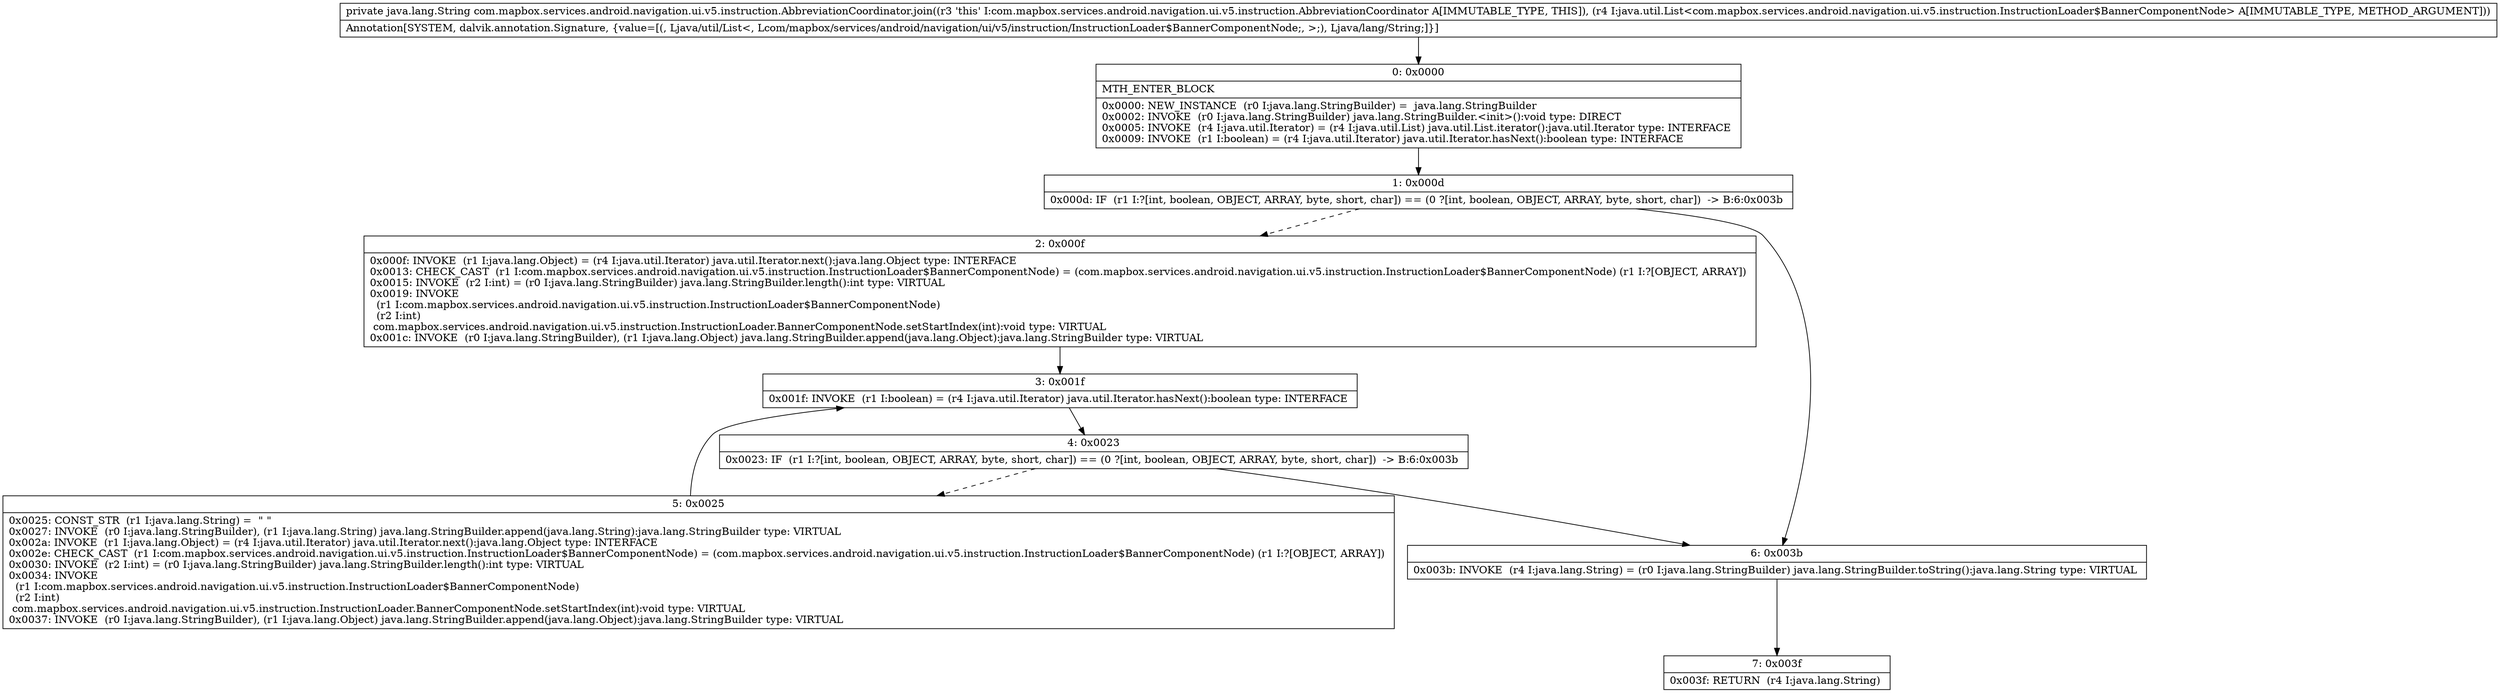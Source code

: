 digraph "CFG forcom.mapbox.services.android.navigation.ui.v5.instruction.AbbreviationCoordinator.join(Ljava\/util\/List;)Ljava\/lang\/String;" {
Node_0 [shape=record,label="{0\:\ 0x0000|MTH_ENTER_BLOCK\l|0x0000: NEW_INSTANCE  (r0 I:java.lang.StringBuilder) =  java.lang.StringBuilder \l0x0002: INVOKE  (r0 I:java.lang.StringBuilder) java.lang.StringBuilder.\<init\>():void type: DIRECT \l0x0005: INVOKE  (r4 I:java.util.Iterator) = (r4 I:java.util.List) java.util.List.iterator():java.util.Iterator type: INTERFACE \l0x0009: INVOKE  (r1 I:boolean) = (r4 I:java.util.Iterator) java.util.Iterator.hasNext():boolean type: INTERFACE \l}"];
Node_1 [shape=record,label="{1\:\ 0x000d|0x000d: IF  (r1 I:?[int, boolean, OBJECT, ARRAY, byte, short, char]) == (0 ?[int, boolean, OBJECT, ARRAY, byte, short, char])  \-\> B:6:0x003b \l}"];
Node_2 [shape=record,label="{2\:\ 0x000f|0x000f: INVOKE  (r1 I:java.lang.Object) = (r4 I:java.util.Iterator) java.util.Iterator.next():java.lang.Object type: INTERFACE \l0x0013: CHECK_CAST  (r1 I:com.mapbox.services.android.navigation.ui.v5.instruction.InstructionLoader$BannerComponentNode) = (com.mapbox.services.android.navigation.ui.v5.instruction.InstructionLoader$BannerComponentNode) (r1 I:?[OBJECT, ARRAY]) \l0x0015: INVOKE  (r2 I:int) = (r0 I:java.lang.StringBuilder) java.lang.StringBuilder.length():int type: VIRTUAL \l0x0019: INVOKE  \l  (r1 I:com.mapbox.services.android.navigation.ui.v5.instruction.InstructionLoader$BannerComponentNode)\l  (r2 I:int)\l com.mapbox.services.android.navigation.ui.v5.instruction.InstructionLoader.BannerComponentNode.setStartIndex(int):void type: VIRTUAL \l0x001c: INVOKE  (r0 I:java.lang.StringBuilder), (r1 I:java.lang.Object) java.lang.StringBuilder.append(java.lang.Object):java.lang.StringBuilder type: VIRTUAL \l}"];
Node_3 [shape=record,label="{3\:\ 0x001f|0x001f: INVOKE  (r1 I:boolean) = (r4 I:java.util.Iterator) java.util.Iterator.hasNext():boolean type: INTERFACE \l}"];
Node_4 [shape=record,label="{4\:\ 0x0023|0x0023: IF  (r1 I:?[int, boolean, OBJECT, ARRAY, byte, short, char]) == (0 ?[int, boolean, OBJECT, ARRAY, byte, short, char])  \-\> B:6:0x003b \l}"];
Node_5 [shape=record,label="{5\:\ 0x0025|0x0025: CONST_STR  (r1 I:java.lang.String) =  \" \" \l0x0027: INVOKE  (r0 I:java.lang.StringBuilder), (r1 I:java.lang.String) java.lang.StringBuilder.append(java.lang.String):java.lang.StringBuilder type: VIRTUAL \l0x002a: INVOKE  (r1 I:java.lang.Object) = (r4 I:java.util.Iterator) java.util.Iterator.next():java.lang.Object type: INTERFACE \l0x002e: CHECK_CAST  (r1 I:com.mapbox.services.android.navigation.ui.v5.instruction.InstructionLoader$BannerComponentNode) = (com.mapbox.services.android.navigation.ui.v5.instruction.InstructionLoader$BannerComponentNode) (r1 I:?[OBJECT, ARRAY]) \l0x0030: INVOKE  (r2 I:int) = (r0 I:java.lang.StringBuilder) java.lang.StringBuilder.length():int type: VIRTUAL \l0x0034: INVOKE  \l  (r1 I:com.mapbox.services.android.navigation.ui.v5.instruction.InstructionLoader$BannerComponentNode)\l  (r2 I:int)\l com.mapbox.services.android.navigation.ui.v5.instruction.InstructionLoader.BannerComponentNode.setStartIndex(int):void type: VIRTUAL \l0x0037: INVOKE  (r0 I:java.lang.StringBuilder), (r1 I:java.lang.Object) java.lang.StringBuilder.append(java.lang.Object):java.lang.StringBuilder type: VIRTUAL \l}"];
Node_6 [shape=record,label="{6\:\ 0x003b|0x003b: INVOKE  (r4 I:java.lang.String) = (r0 I:java.lang.StringBuilder) java.lang.StringBuilder.toString():java.lang.String type: VIRTUAL \l}"];
Node_7 [shape=record,label="{7\:\ 0x003f|0x003f: RETURN  (r4 I:java.lang.String) \l}"];
MethodNode[shape=record,label="{private java.lang.String com.mapbox.services.android.navigation.ui.v5.instruction.AbbreviationCoordinator.join((r3 'this' I:com.mapbox.services.android.navigation.ui.v5.instruction.AbbreviationCoordinator A[IMMUTABLE_TYPE, THIS]), (r4 I:java.util.List\<com.mapbox.services.android.navigation.ui.v5.instruction.InstructionLoader$BannerComponentNode\> A[IMMUTABLE_TYPE, METHOD_ARGUMENT]))  | Annotation[SYSTEM, dalvik.annotation.Signature, \{value=[(, Ljava\/util\/List\<, Lcom\/mapbox\/services\/android\/navigation\/ui\/v5\/instruction\/InstructionLoader$BannerComponentNode;, \>;), Ljava\/lang\/String;]\}]\l}"];
MethodNode -> Node_0;
Node_0 -> Node_1;
Node_1 -> Node_2[style=dashed];
Node_1 -> Node_6;
Node_2 -> Node_3;
Node_3 -> Node_4;
Node_4 -> Node_5[style=dashed];
Node_4 -> Node_6;
Node_5 -> Node_3;
Node_6 -> Node_7;
}

